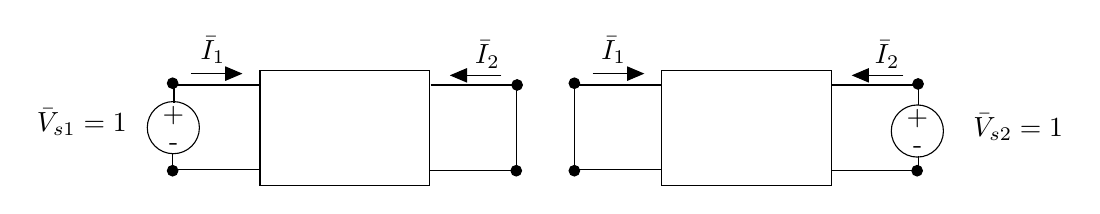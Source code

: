 \begin{tikzpicture}[y=-1cm]
\sf
\path (9.173,4.18) node[text=black,anchor=base west] {$\bar{V}_{s2}=1$};
\path (-1.331,4.124) node[text=black,anchor=base east] {$\bar{V}_{s1}=1$};
\draw[black] (-0.871,4.402) -- (-0.871,4.613);
\draw[black] (-0.853,3.76) -- (-0.853,3.482);
\draw[black] (3.493,3.522) -- (3.493,4.613);
\draw[black] (8.596,3.78) -- (8.596,3.549);
\draw[black] (8.596,4.62) -- (8.596,4.429);
\draw[black] (4.236,3.522) -- (4.236,4.613);
\path (8.204,3.264) node[text=black,anchor=base] {$\bar{I}_{2}$};
\path (4.731,3.209) node[text=black,anchor=base] {$\bar{I}_{1}$};
\path (-0.358,3.209) node[text=black,anchor=base] {$\bar{I}_{1}$};
\path (3.127,3.264) node[text=black,anchor=base] {$\bar{I}_{2}$};
\path (-0.858,4.364) node[text=black,anchor=base] {-};
\path (-0.862,4.002) node[text=black,anchor=base] {+};
\draw[black] (-0.862,4.073) ellipse (0.331cm and 0.331cm);
\draw[arrows=-triangle 45,black] (3.304,3.409) -- (2.649,3.409);
\draw[black] (2.404,3.531) -- (3.487,3.531);
\draw[black] (2.393,4.62) -- (3.476,4.62);
\draw[arrows=-triangle 45,black] (-0.638,3.387) -- (0.016,3.387);
\draw[black] (-0.853,3.531) -- (0.227,3.531);
\draw[black] (-0.853,4.609) -- (0.227,4.609);
\draw[black] (0.238,3.353) rectangle (2.396,4.809);
\filldraw[black] (3.493,4.62) ellipse (0.067cm and 0.067cm);
\filldraw[black] (3.504,3.531) ellipse (0.067cm and 0.067cm);
\filldraw[black] (-0.871,4.62) ellipse (0.067cm and 0.067cm);
\filldraw[black] (-0.871,3.509) ellipse (0.067cm and 0.067cm);
\draw[black] (7.509,3.531) -- (8.591,3.531);
\path (8.591,4.407) node[text=black,anchor=base] {-};
\path (8.587,4.044) node[text=black,anchor=base] {+};
\draw[black] (8.587,4.116) ellipse (0.331cm and 0.331cm);
\draw[arrows=-triangle 45,black] (8.409,3.409) -- (7.753,3.409);
\draw[black] (7.498,4.62) -- (8.58,4.62);
\draw[arrows=-triangle 45,black] (4.464,3.387) -- (5.12,3.387);
\draw[black] (4.249,3.531) -- (5.331,3.531);
\draw[black] (4.249,4.609) -- (5.331,4.609);
\draw[black] (5.342,3.353) rectangle (7.5,4.809);
\filldraw[black] (8.584,4.62) ellipse (0.067cm and 0.067cm);
\filldraw[black] (8.596,3.518) ellipse (0.067cm and 0.067cm);
\filldraw[black] (4.231,4.62) ellipse (0.067cm and 0.067cm);
\filldraw[black] (4.231,3.509) ellipse (0.067cm and 0.067cm);

\end{tikzpicture}%

%% Configure (x)emacs for this file ...
%% Local Variables:
%% mode: latex
%% End: